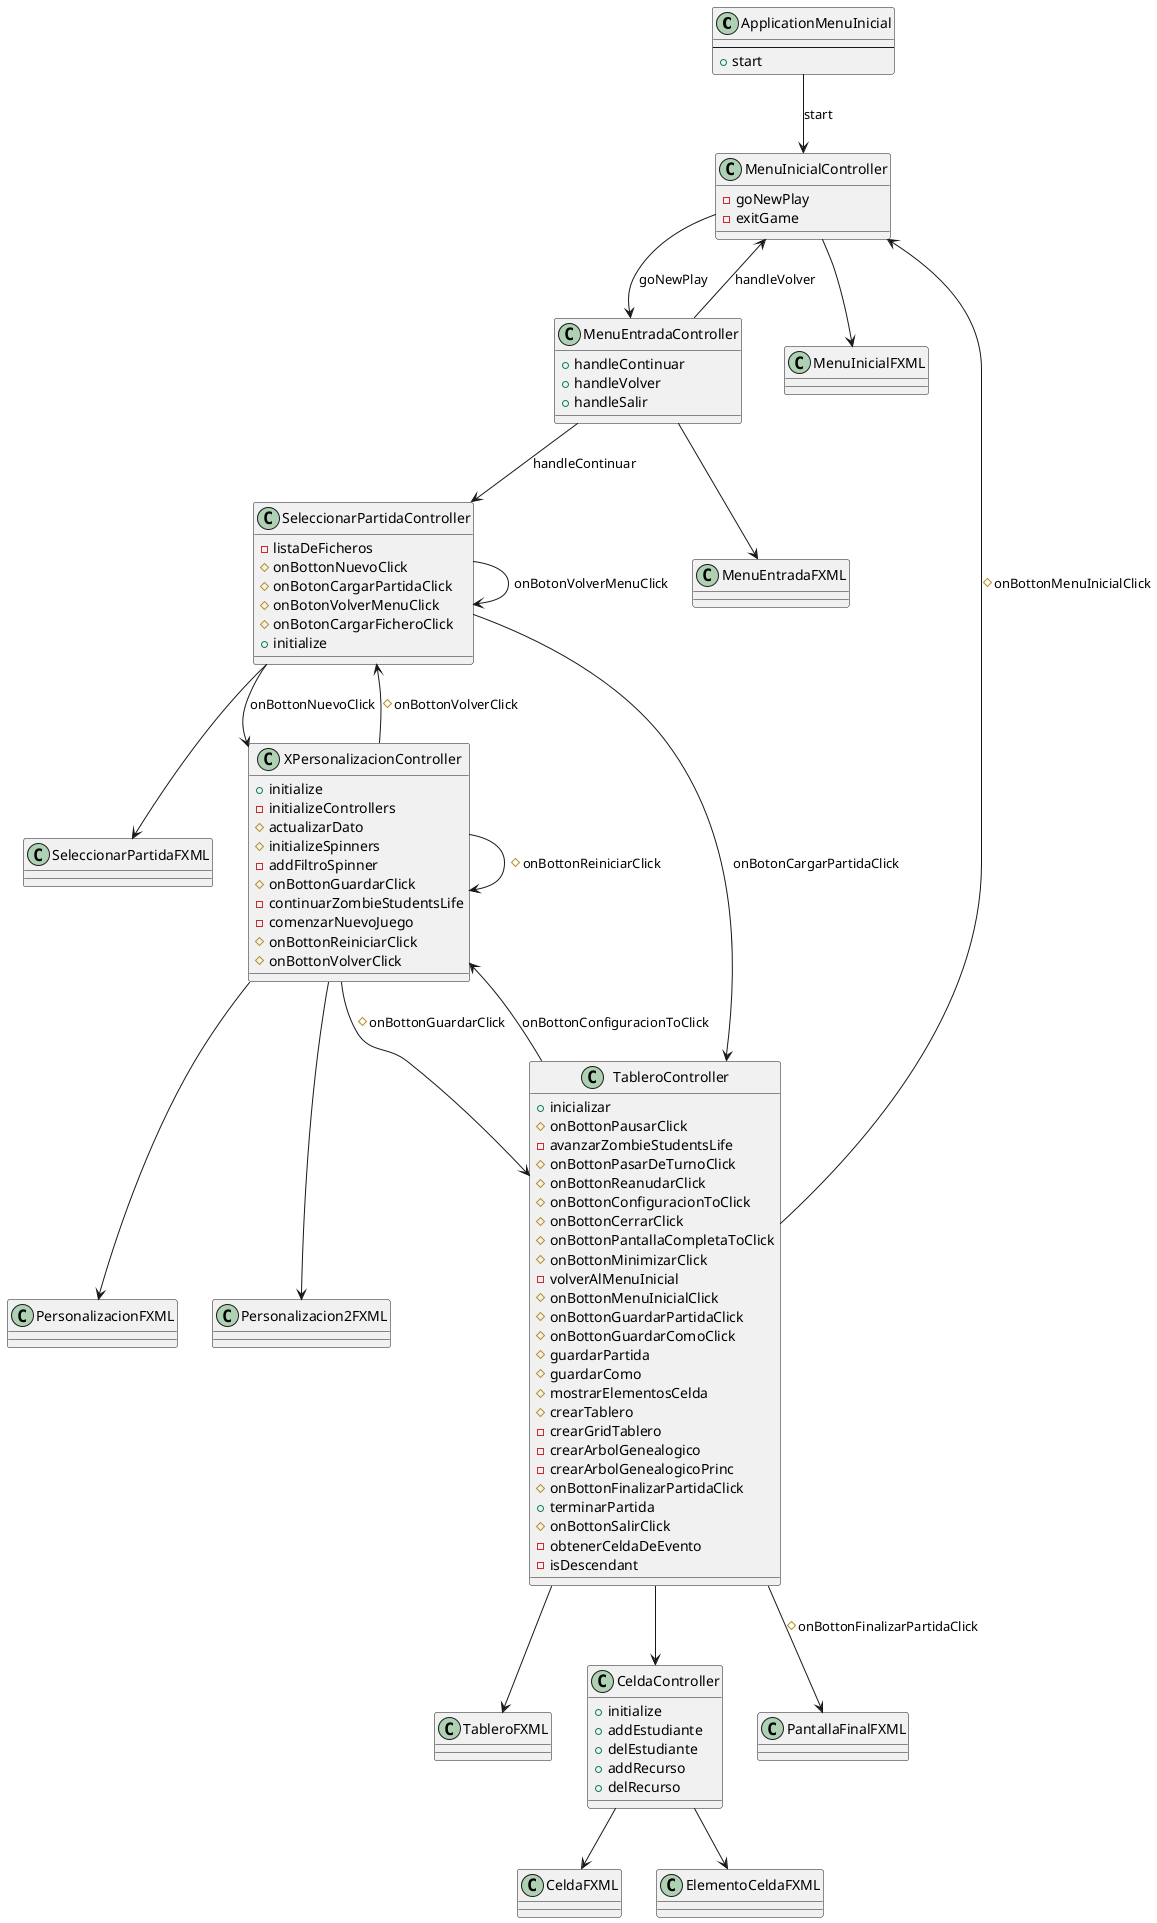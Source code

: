 @startuml
'https://plantuml.com/sequence-diagram

class ApplicationMenuInicial {
--
+start
}
class MenuInicialController{
-goNewPlay
-exitGame
}
class MenuEntradaController{
+handleContinuar
+handleVolver
+handleSalir
}
class SeleccionarPartidaController{
-listaDeFicheros
# onBottonNuevoClick
# onBotonCargarPartidaClick
# onBotonVolverMenuClick
# onBotonCargarFicheroClick
+ initialize
}


class MenuInicialFXML{}
class MenuEntradaFXML{}
class SeleccionarPartidaFXML{}


class XPersonalizacionController{
+initialize
-initializeControllers
#actualizarDato
#initializeSpinners
-addFiltroSpinner
#onBottonGuardarClick
-continuarZombieStudentsLife
-comenzarNuevoJuego
#onBottonReiniciarClick
#onBottonVolverClick
}


class PersonalizacionFXML{}
class Personalizacion2FXML{}


class TableroController{
+inicializar
# onBottonPausarClick
-avanzarZombieStudentsLife
# onBottonPasarDeTurnoClick
# onBottonReanudarClick
# onBottonConfiguracionToClick
#onBottonCerrarClick
#onBottonPantallaCompletaToClick
#onBottonMinimizarClick
-volverAlMenuInicial
#onBottonMenuInicialClick
#onBottonGuardarPartidaClick
#onBottonGuardarComoClick
#guardarPartida
#guardarComo
#mostrarElementosCelda
#crearTablero
-crearGridTablero
-crearArbolGenealogico
-crearArbolGenealogicoPrinc
#onBottonFinalizarPartidaClick
+terminarPartida
#onBottonSalirClick
-obtenerCeldaDeEvento
-isDescendant
}


class TableroFXML{}


class CeldaController{
+initialize
+addEstudiante
+delEstudiante
+addRecurso
+delRecurso
}


class CeldaFXML{}
class ElementoCeldaFXML{}
class PantallaFinalFXML{}

ApplicationMenuInicial-->MenuInicialController:start
MenuInicialController-->MenuEntradaController:goNewPlay
MenuInicialController-->MenuInicialFXML
MenuEntradaController-->SeleccionarPartidaController:handleContinuar
MenuEntradaController-->MenuInicialController:handleVolver
MenuEntradaController-->MenuEntradaFXML
SeleccionarPartidaController-->XPersonalizacionController:onBottonNuevoClick
SeleccionarPartidaController-->TableroController:onBotonCargarPartidaClick
SeleccionarPartidaController-->SeleccionarPartidaController:onBotonVolverMenuClick
SeleccionarPartidaController-->SeleccionarPartidaFXML
XPersonalizacionController-->TableroController:#onBottonGuardarClick
XPersonalizacionController-->XPersonalizacionController:#onBottonReiniciarClick
XPersonalizacionController-->SeleccionarPartidaController:#onBottonVolverClick
XPersonalizacionController-->PersonalizacionFXML
XPersonalizacionController-->Personalizacion2FXML
TableroController-->XPersonalizacionController:onBottonConfiguracionToClick
TableroController-->MenuInicialController:#onBottonMenuInicialClick
TableroController-->TableroFXML
TableroController-->CeldaController
TableroController-->PantallaFinalFXML:#onBottonFinalizarPartidaClick
CeldaController-->CeldaFXML
CeldaController-->ElementoCeldaFXML

@enduml